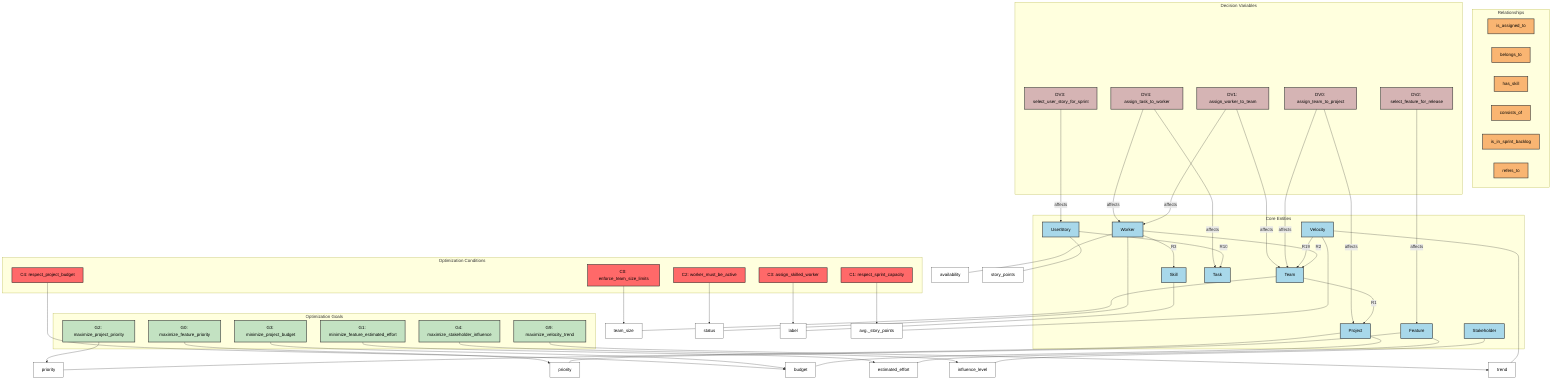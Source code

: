 %% Software Development Optimization Model Graph
graph TD;

    %% 1. Style Definitions
    classDef entityStyle fill:#A8D8EA,stroke:#333,stroke-width:2px,color:#000;
    classDef attributeStyle fill:#FFFFFF,stroke:#333,stroke-width:1px,color:#000;
    classDef relationStyle fill:#F9B572,stroke:#333,stroke-width:2px,color:#000;
    classDef goalStyle fill:#C3E2C2,stroke:#333,stroke-width:2px,color:#000;
    classDef conditionStyle fill:#FF6969,stroke:#333,stroke-width:2px,color:#000;
    classDef dvStyle fill:#D5B4B4,stroke:#333,stroke-width:2px,color:#000;

    %% 2. Core Entities
    subgraph "Core Entities"
        E0[Project];
        E1[Team];
        E2[Worker];
        E3[Feature];
        E4[Skill];
        E17[UserStory];
        E18[Task];
        E21[Stakeholder];
        E22[Velocity];
    end
    class E0,E1,E2,E3,E4,E17,E18,E21,E22 entityStyle;

    %% 3. Entity Attributes (Placed near their entities)
    %% Project Attributes
    E0_priority[priority];
    E0_budget[budget];
    E0 --- E0_priority & E0_budget;
    class E0_priority,E0_budget attributeStyle;

    %% Team Attributes
    E1_size[team_size];
    E1 --- E1_size;
    class E1_size attributeStyle;

    %% Worker Attributes
    E2_status[status];
    E2_availability[availability];
    E2 --- E2_status & E2_availability;
    class E2_status,E2_availability attributeStyle;

    %% Feature Attributes
    E3_priority[priority];
    E3_effort[estimated_effort];
    E3 --- E3_priority & E3_effort;
    class E3_priority,E3_effort attributeStyle;

    %% Skill Attributes
    E4_label[label];
    E4 --- E4_label;
    class E4_label attributeStyle;
    
    %% UserStory Attributes
    E17_points[story_points];
    E17 --- E17_points;
    class E17_points attributeStyle;
    
    %% Stakeholder Attributes
    E21_influence[influence_level];
    E21 --- E21_influence;
    class E21_influence attributeStyle;

    %% Velocity Attributes
    E22_avg_sp[avg._story_points];
    E22_trend[trend];
    E22 --- E22_avg_sp & E22_trend;
    class E22_avg_sp,E22_trend attributeStyle;


    %% 4. Relationships between Entities
    subgraph "Relationships"
        R1[is_assigned_to];
        R2[belongs_to];
        R3[has_skill];
        R10[consists_of];
        R11[is_in_sprint_backlog];
        R19[refers_to];
    end
    class R1,R2,R3,R10,R11,R19 relationStyle;
    
    E1 -- R1 --> E0;
    E2 -- R2 --> E1;
    E2 -- R3 --> E4;
    E17 -- R10 --> E18;
    E22 -- R19 --> E1;


    %% 5. Goals (connecting to the attributes they influence)
    subgraph "Optimization Goals"
        G0[G0: maximize_feature_priority];
        G1[G1: minimize_feature_estimated_effort];
        G2[G2: maximize_project_priority];
        G3[G3: minimize_project_budget];
        G4[G4: maximize_stakeholder_influence];
        G9[G9: maximize_velocity_trend];
    end
    class G0,G1,G2,G3,G4,G9 goalStyle;
    
    G0 --> E3_priority;
    G1 --> E3_effort;
    G2 --> E0_priority;
    G3 --> E0_budget;
    G4 --> E21_influence;
    G9 --> E22_trend;


    %% 6. Conditions (connecting to the attributes they constrain)
    subgraph "Optimization Conditions"
        C0[C0: enforce_team_size_limits];
        C1[C1: respect_sprint_capacity];
        C2[C2: worker_must_be_active];
        C3[C3: assign_skilled_worker];
        C4[C4: respect_project_budget];
    end
    class C0,C1,C2,C3,C4 conditionStyle;
    
    C0 --> E1_size;
    C1 --> E22_avg_sp;
    C2 --> E2_status;
    C3 --> E4_label;
    C4 --> E0_budget;


    %% 7. Decision Variables (connecting to the entities they control)
    subgraph "Decision Variables"
        DV0[DV0: assign_team_to_project];
        DV1[DV1: assign_worker_to_team];
        DV2[DV2: select_feature_for_release];
        DV3[DV3: select_user_story_for_sprint];
        DV4[DV4: assign_task_to_worker];
    end
    class DV0,DV1,DV2,DV3,DV4 dvStyle;
    
    DV0 -- affects --> E1;
    DV0 -- affects --> E0;
    DV1 -- affects --> E2;
    DV1 -- affects --> E1;
    DV2 -- affects --> E3;
    DV3 -- affects --> E17;
    DV4 -- affects --> E18;
    DV4 -- affects --> E2;
